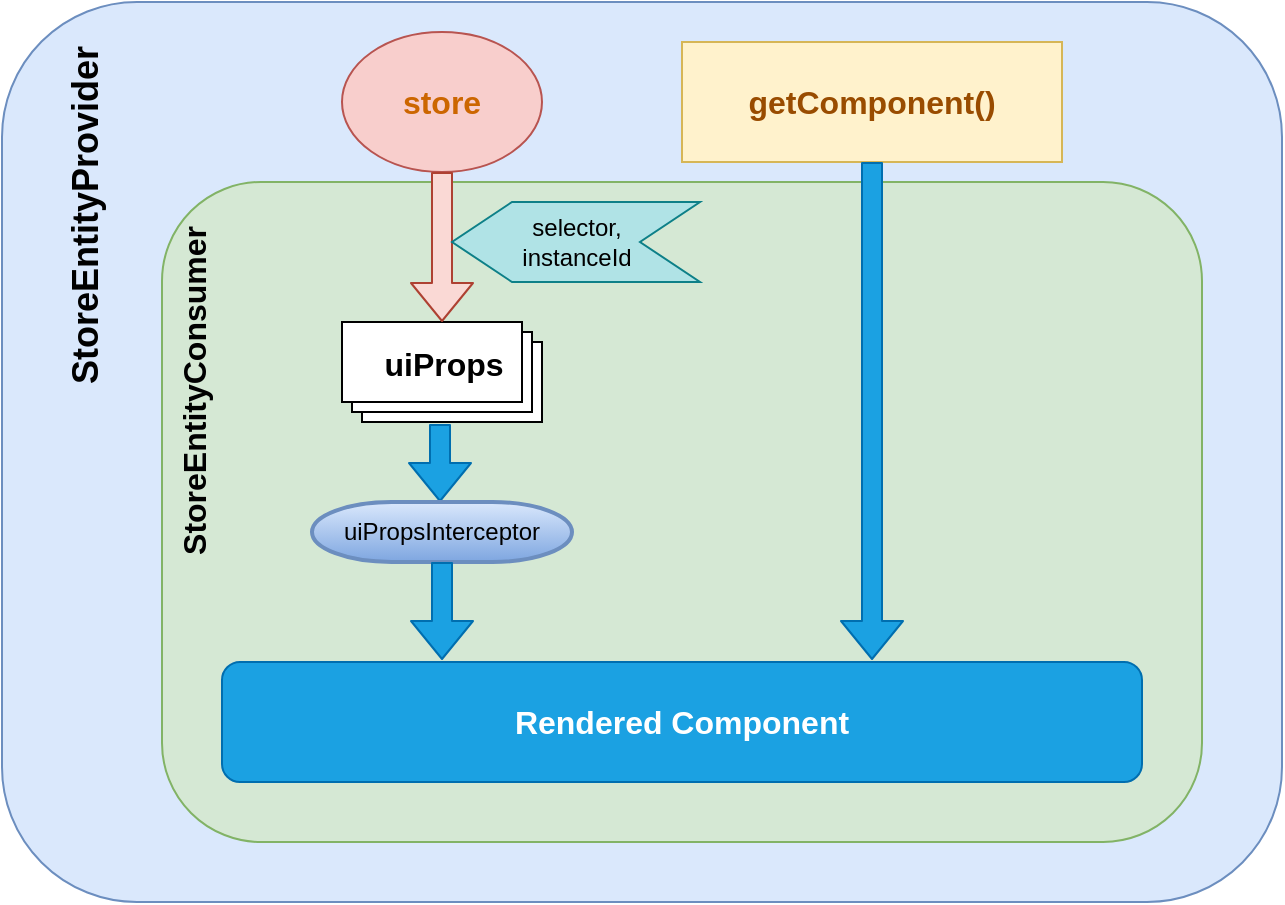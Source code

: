 <mxfile version="13.10.2" type="github">
  <diagram id="l9ncGngkWn3IO0GVBlcq" name="Page-1">
    <mxGraphModel dx="2514" dy="1443" grid="1" gridSize="10" guides="1" tooltips="1" connect="1" arrows="1" fold="1" page="1" pageScale="1" pageWidth="827" pageHeight="1169" math="0" shadow="0">
      <root>
        <mxCell id="0" />
        <mxCell id="1" parent="0" />
        <mxCell id="MBoSTC9Xswts3mCIpynU-1" value="&lt;div&gt;&lt;h2&gt;StoreEntityProvider&lt;/h2&gt;&lt;/div&gt;" style="rounded=1;whiteSpace=wrap;html=1;fillOpacity=100;fillColor=#dae8fc;align=right;spacingLeft=20;direction=west;horizontal=0;verticalAlign=top;strokeOpacity=100;spacingTop=10;strokeColor=#6c8ebf;spacingRight=20;" vertex="1" parent="1">
          <mxGeometry x="40" y="260" width="640" height="450" as="geometry" />
        </mxCell>
        <mxCell id="MBoSTC9Xswts3mCIpynU-4" value="&lt;font size=&quot;1&quot; color=&quot;#CC6600&quot;&gt;&lt;b style=&quot;font-size: 16px&quot;&gt;store&lt;/b&gt;&lt;/font&gt;" style="ellipse;whiteSpace=wrap;html=1;fillColor=#f8cecc;align=center;strokeColor=#b85450;" vertex="1" parent="1">
          <mxGeometry x="210" y="275" width="100" height="70" as="geometry" />
        </mxCell>
        <mxCell id="MBoSTC9Xswts3mCIpynU-5" value="&lt;font style=&quot;font-size: 16px&quot;&gt;&lt;b&gt;getComponent()&lt;/b&gt;&lt;/font&gt;" style="rounded=0;whiteSpace=wrap;html=1;align=center;fillColor=#fff2cc;strokeColor=#d6b656;fontColor=#994C00;" vertex="1" parent="1">
          <mxGeometry x="380" y="280" width="190" height="60" as="geometry" />
        </mxCell>
        <mxCell id="MBoSTC9Xswts3mCIpynU-6" value="&lt;font style=&quot;font-size: 16px&quot;&gt;&lt;b&gt;StoreEntityConsumer&lt;/b&gt;&lt;/font&gt;" style="rounded=1;whiteSpace=wrap;html=1;fillColor=#d5e8d4;align=right;horizontal=0;verticalAlign=top;spacingRight=20;strokeColor=#82b366;" vertex="1" parent="1">
          <mxGeometry x="120" y="350" width="520" height="330" as="geometry" />
        </mxCell>
        <mxCell id="MBoSTC9Xswts3mCIpynU-7" value="&lt;font style=&quot;font-size: 16px&quot;&gt;&lt;b&gt;Rendered Component&lt;/b&gt;&lt;/font&gt;" style="rounded=1;whiteSpace=wrap;html=1;fillColor=#1ba1e2;fontColor=#ffffff;align=center;strokeColor=#006EAF;" vertex="1" parent="1">
          <mxGeometry x="150" y="590" width="460" height="60" as="geometry" />
        </mxCell>
        <mxCell id="MBoSTC9Xswts3mCIpynU-8" value="" style="shape=flexArrow;endArrow=classic;html=1;fontColor=#000000;exitX=0.5;exitY=1;exitDx=0;exitDy=0;fillColor=#1ba1e2;strokeColor=#006EAF;" edge="1" parent="1" source="MBoSTC9Xswts3mCIpynU-5">
          <mxGeometry width="50" height="50" relative="1" as="geometry">
            <mxPoint x="1000" y="690" as="sourcePoint" />
            <mxPoint x="475" y="589" as="targetPoint" />
          </mxGeometry>
        </mxCell>
        <mxCell id="MBoSTC9Xswts3mCIpynU-12" value="&lt;div&gt;&lt;br&gt;&lt;/div&gt;" style="verticalLabelPosition=bottom;verticalAlign=middle;html=1;shape=mxgraph.basic.layered_rect;dx=10;outlineConnect=0;fillColor=#ffffff;fontColor=#000000;align=right;" vertex="1" parent="1">
          <mxGeometry x="210" y="420" width="100" height="50" as="geometry" />
        </mxCell>
        <mxCell id="MBoSTC9Xswts3mCIpynU-14" value="" style="shape=flexArrow;endArrow=classic;html=1;fontColor=#000000;exitX=0.5;exitY=1;exitDx=0;exitDy=0;fillColor=#fad9d5;strokeColor=#ae4132;" edge="1" parent="1" source="MBoSTC9Xswts3mCIpynU-4" target="MBoSTC9Xswts3mCIpynU-12">
          <mxGeometry width="50" height="50" relative="1" as="geometry">
            <mxPoint x="1000" y="690" as="sourcePoint" />
            <mxPoint x="1050" y="640" as="targetPoint" />
          </mxGeometry>
        </mxCell>
        <mxCell id="MBoSTC9Xswts3mCIpynU-16" value="&lt;div&gt;selector,&lt;/div&gt;&lt;div&gt;instanceId&lt;br&gt;&lt;/div&gt;" style="html=1;shadow=0;dashed=0;align=center;verticalAlign=middle;shape=mxgraph.arrows2.arrow;dy=0;dx=30;notch=30;fillColor=#b0e3e6;direction=west;strokeColor=#0e8088;" vertex="1" parent="1">
          <mxGeometry x="265" y="360" width="124" height="40" as="geometry" />
        </mxCell>
        <mxCell id="MBoSTC9Xswts3mCIpynU-17" value="&lt;font style=&quot;font-size: 16px&quot;&gt;&lt;b&gt;uiProps&lt;/b&gt;&lt;/font&gt;" style="rounded=0;whiteSpace=wrap;html=1;fontColor=#000000;align=center;fillColor=none;strokeColor=none;" vertex="1" parent="1">
          <mxGeometry x="211" y="411" width="100" height="60" as="geometry" />
        </mxCell>
        <mxCell id="MBoSTC9Xswts3mCIpynU-20" value="" style="shape=flexArrow;endArrow=classic;html=1;fontColor=#000000;fillColor=#1ba1e2;strokeColor=#006EAF;" edge="1" parent="1">
          <mxGeometry width="50" height="50" relative="1" as="geometry">
            <mxPoint x="259" y="471" as="sourcePoint" />
            <mxPoint x="259" y="510" as="targetPoint" />
            <Array as="points" />
          </mxGeometry>
        </mxCell>
        <mxCell id="MBoSTC9Xswts3mCIpynU-22" value="&lt;font style=&quot;font-size: 12px&quot;&gt;uiPropsInterceptor&lt;/font&gt;" style="strokeWidth=2;html=1;shape=mxgraph.flowchart.terminator;whiteSpace=wrap;fillColor=#dae8fc;align=center;gradientColor=#7ea6e0;strokeColor=#6c8ebf;" vertex="1" parent="1">
          <mxGeometry x="195" y="510" width="130" height="30" as="geometry" />
        </mxCell>
        <mxCell id="MBoSTC9Xswts3mCIpynU-23" value="" style="shape=flexArrow;endArrow=classic;html=1;fontColor=#000000;fillColor=#1ba1e2;strokeColor=#006EAF;" edge="1" parent="1">
          <mxGeometry width="50" height="50" relative="1" as="geometry">
            <mxPoint x="260" y="540" as="sourcePoint" />
            <mxPoint x="260" y="589" as="targetPoint" />
            <Array as="points" />
          </mxGeometry>
        </mxCell>
      </root>
    </mxGraphModel>
  </diagram>
</mxfile>
